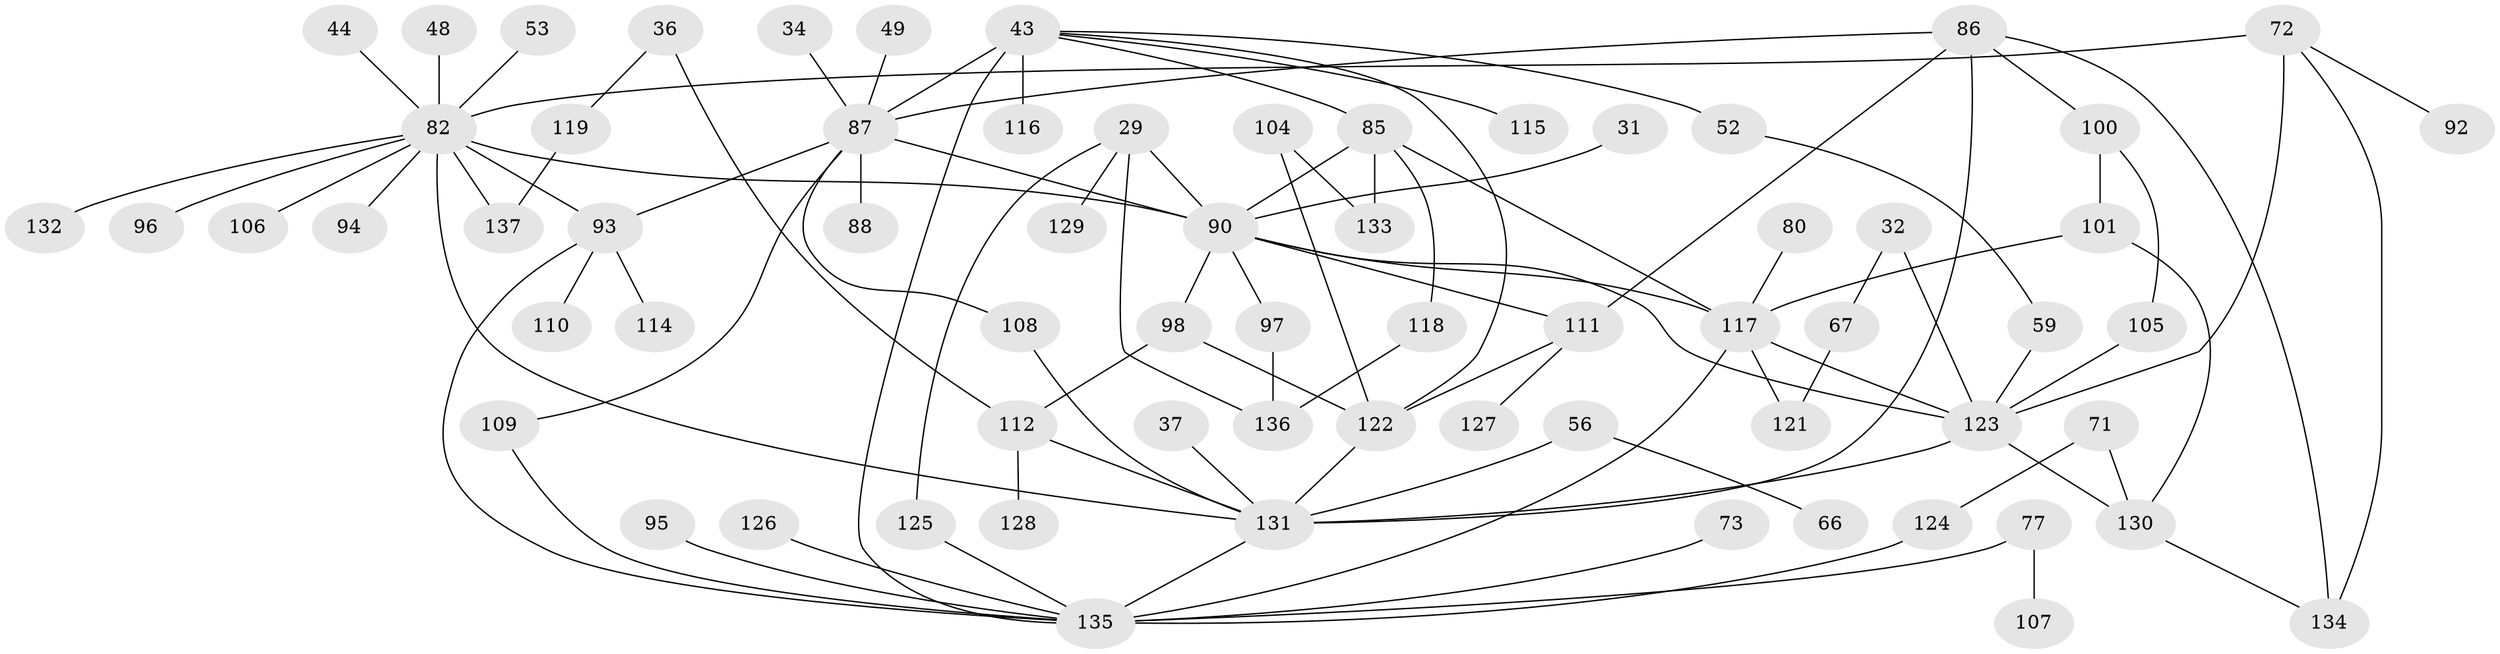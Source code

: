 // original degree distribution, {4: 0.10948905109489052, 8: 0.0072992700729927005, 5: 0.051094890510948905, 6: 0.051094890510948905, 3: 0.22627737226277372, 2: 0.291970802919708, 7: 0.0072992700729927005, 1: 0.25547445255474455}
// Generated by graph-tools (version 1.1) at 2025/41/03/09/25 04:41:09]
// undirected, 68 vertices, 97 edges
graph export_dot {
graph [start="1"]
  node [color=gray90,style=filled];
  29;
  31;
  32;
  34;
  36;
  37;
  43 [super="+13"];
  44;
  48;
  49;
  52;
  53;
  56;
  59;
  66;
  67;
  71;
  72 [super="+41+64"];
  73;
  77;
  80;
  82 [super="+38"];
  85 [super="+14"];
  86;
  87 [super="+12+9"];
  88;
  90 [super="+60+68+6"];
  92;
  93 [super="+81"];
  94;
  95;
  96;
  97 [super="+10"];
  98 [super="+3"];
  100;
  101 [super="+23"];
  104;
  105 [super="+83"];
  106;
  107;
  108 [super="+20"];
  109;
  110;
  111 [super="+45+75"];
  112 [super="+33"];
  114;
  115;
  116;
  117 [super="+50+79+55+113"];
  118;
  119;
  121;
  122 [super="+40+1"];
  123 [super="+21+99"];
  124;
  125;
  126 [super="+70"];
  127;
  128;
  129;
  130 [super="+28"];
  131 [super="+24+58+54+120+103"];
  132;
  133;
  134;
  135 [super="+57+84+61+102"];
  136 [super="+91"];
  137;
  29 -- 129;
  29 -- 125;
  29 -- 136;
  29 -- 90;
  31 -- 90;
  32 -- 67;
  32 -- 123;
  34 -- 87;
  36 -- 119;
  36 -- 112;
  37 -- 131;
  43 -- 52;
  43 -- 85;
  43 -- 115;
  43 -- 87 [weight=2];
  43 -- 116;
  43 -- 122;
  43 -- 135 [weight=2];
  44 -- 82;
  48 -- 82;
  49 -- 87;
  52 -- 59;
  53 -- 82;
  56 -- 66;
  56 -- 131;
  59 -- 123;
  67 -- 121;
  71 -- 124;
  71 -- 130;
  72 -- 134;
  72 -- 82 [weight=2];
  72 -- 123;
  72 -- 92;
  73 -- 135;
  77 -- 107;
  77 -- 135;
  80 -- 117;
  82 -- 96;
  82 -- 132;
  82 -- 137;
  82 -- 106;
  82 -- 94;
  82 -- 90;
  82 -- 131;
  82 -- 93;
  85 -- 133;
  85 -- 118;
  85 -- 90;
  85 -- 117;
  86 -- 100;
  86 -- 134;
  86 -- 87;
  86 -- 111;
  86 -- 131;
  87 -- 88;
  87 -- 109;
  87 -- 108;
  87 -- 90;
  87 -- 93;
  90 -- 123 [weight=3];
  90 -- 97;
  90 -- 98 [weight=2];
  90 -- 111;
  90 -- 117;
  93 -- 114;
  93 -- 135;
  93 -- 110;
  95 -- 135;
  97 -- 136 [weight=2];
  98 -- 112;
  98 -- 122;
  100 -- 101;
  100 -- 105;
  101 -- 130;
  101 -- 117;
  104 -- 133;
  104 -- 122;
  105 -- 123;
  108 -- 131;
  109 -- 135;
  111 -- 122;
  111 -- 127;
  112 -- 128;
  112 -- 131;
  117 -- 121;
  117 -- 135 [weight=3];
  117 -- 123;
  118 -- 136;
  119 -- 137;
  122 -- 131;
  123 -- 131 [weight=3];
  123 -- 130 [weight=2];
  124 -- 135;
  125 -- 135;
  126 -- 135 [weight=2];
  130 -- 134;
  131 -- 135 [weight=2];
}
